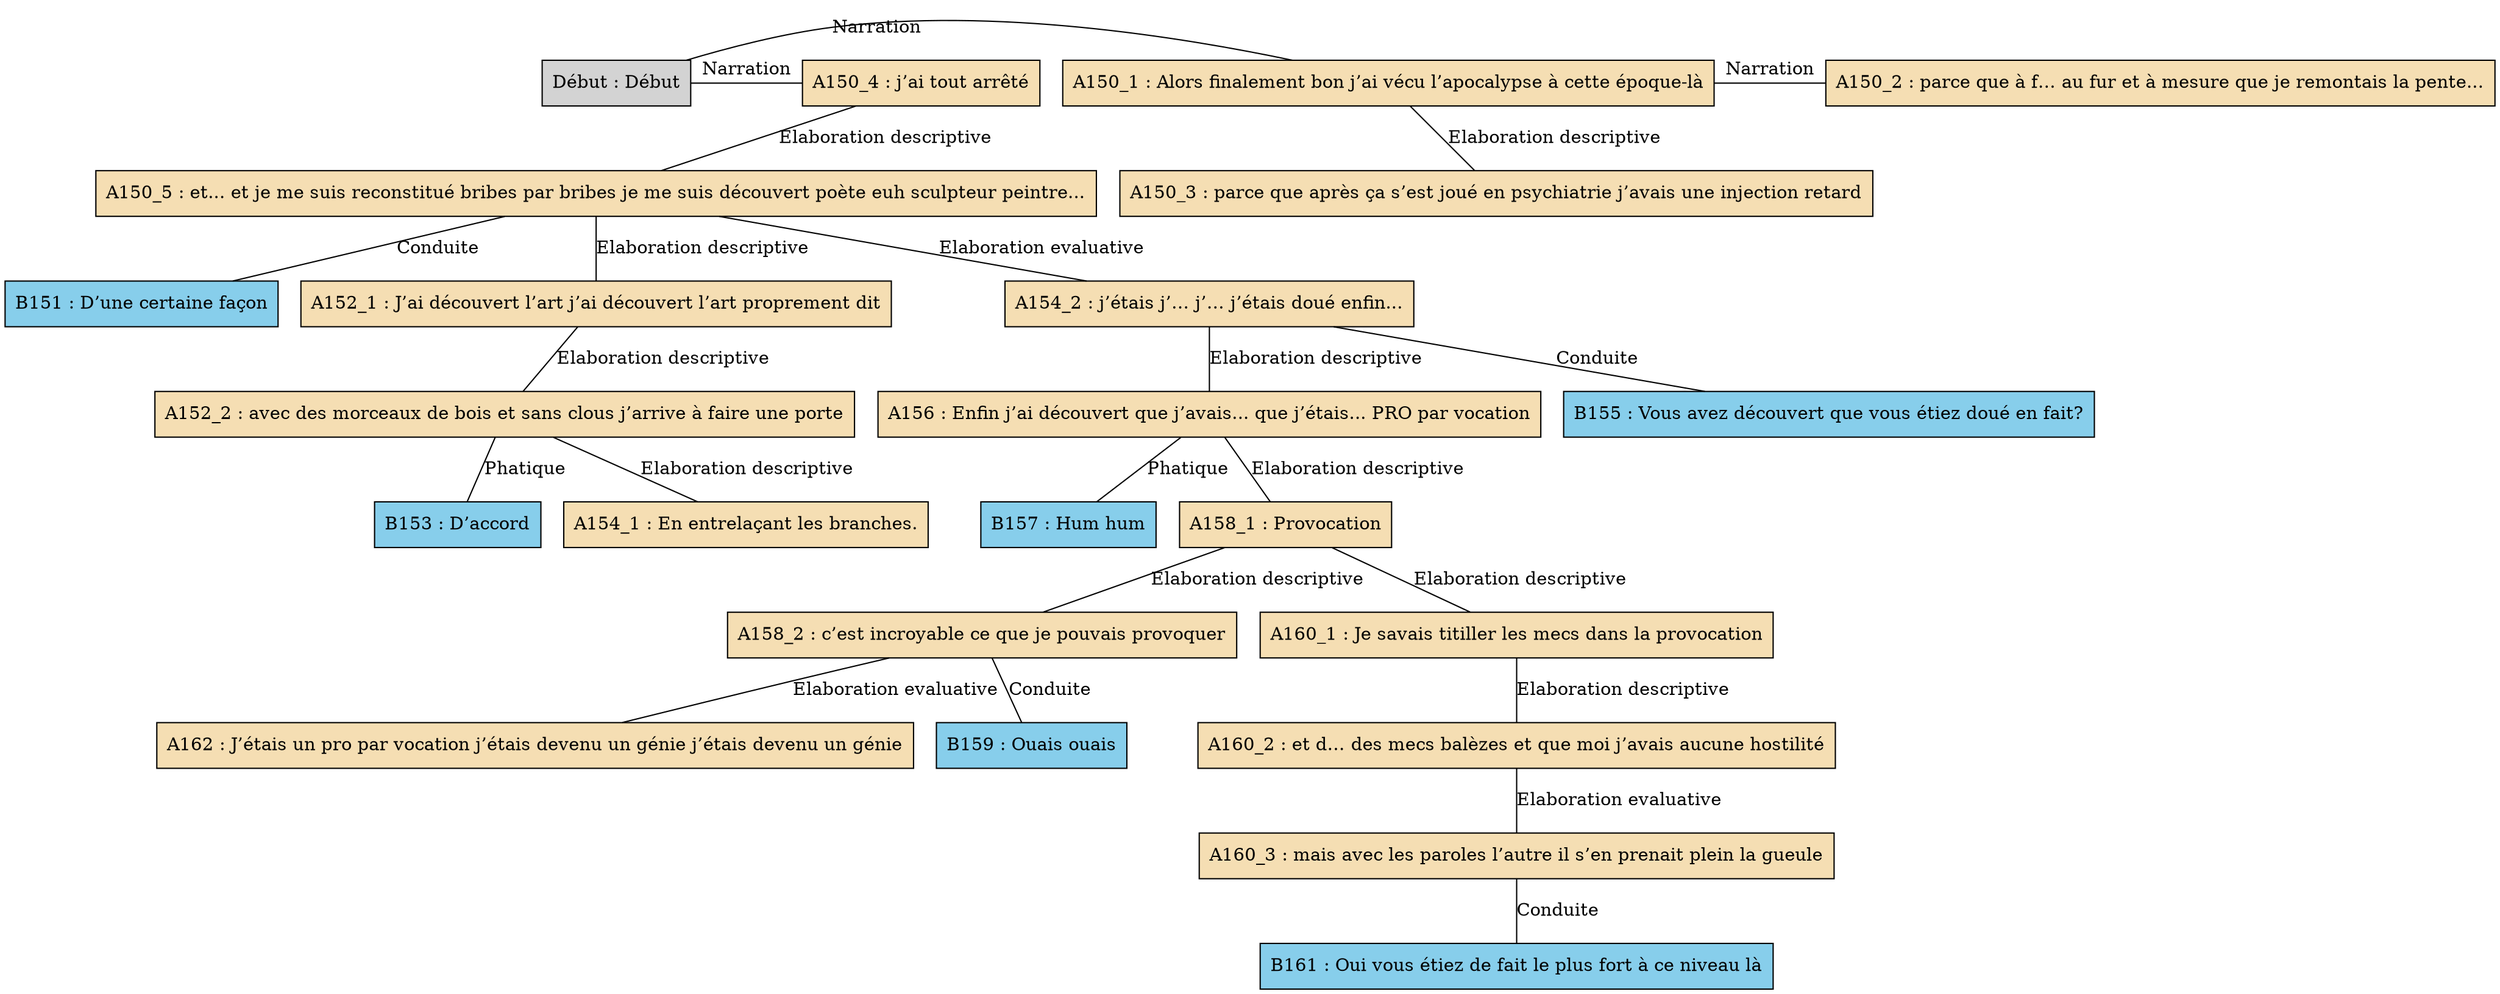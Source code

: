 digraph A03 {
	node [shape=box style=filled]
	"Début" [label="Début : Début"]
	A150_1 [label="A150_1 : Alors finalement bon j’ai vécu l’apocalypse à cette époque-là" fillcolor=wheat]
	A150_2 [label="A150_2 : parce que à f… au fur et à mesure que je remontais la pente..." fillcolor=wheat]
	A150_3 [label="A150_3 : parce que après ça s’est joué en psychiatrie j’avais une injection retard" fillcolor=wheat]
	A150_4 [label="A150_4 : j’ai tout arrêté" fillcolor=wheat]
	A150_5 [label="A150_5 : et... et je me suis reconstitué bribes par bribes je me suis découvert poète euh sculpteur peintre..." fillcolor=wheat]
	B151 [label="B151 : D’une certaine façon" fillcolor=skyblue]
	A152_1 [label="A152_1 : J’ai découvert l’art j’ai découvert l’art proprement dit" fillcolor=wheat]
	A152_2 [label="A152_2 : avec des morceaux de bois et sans clous j’arrive à faire une porte" fillcolor=wheat]
	B153 [label="B153 : D’accord" fillcolor=skyblue]
	A154_1 [label="A154_1 : En entrelaçant les branches." fillcolor=wheat]
	A154_2 [label="A154_2 : j’étais j’… j’… j’étais doué enfin..." fillcolor=wheat]
	B155 [label="B155 : Vous avez découvert que vous étiez doué en fait?" fillcolor=skyblue]
	A156 [label="A156 : Enfin j’ai découvert que j’avais... que j’étais... PRO par vocation" fillcolor=wheat]
	B157 [label="B157 : Hum hum" fillcolor=skyblue]
	A158_1 [label="A158_1 : Provocation" fillcolor=wheat]
	A158_2 [label="A158_2 : c’est incroyable ce que je pouvais provoquer" fillcolor=wheat]
	B159 [label="B159 : Ouais ouais" fillcolor=skyblue]
	A160_1 [label="A160_1 : Je savais titiller les mecs dans la provocation" fillcolor=wheat]
	A160_2 [label="A160_2 : et d… des mecs balèzes et que moi j’avais aucune hostilité" fillcolor=wheat]
	A160_3 [label="A160_3 : mais avec les paroles l’autre il s’en prenait plein la gueule" fillcolor=wheat]
	B161 [label="B161 : Oui vous étiez de fait le plus fort à ce niveau là" fillcolor=skyblue]
	A162 [label="A162 : J’étais un pro par vocation j’étais devenu un génie j’étais devenu un génie" fillcolor=wheat]
	{
		rank=same
		"Début"
		A150_1
		"Début" -> A150_1 [label=Narration dir=none]
	}
	{
		rank=same
		A150_1
		A150_2
		A150_1 -> A150_2 [label=Narration dir=none]
	}
	A150_1 -> A150_3 [label="Elaboration descriptive" dir=none]
	{
		rank=same
		"Début"
		A150_4
		"Début" -> A150_4 [label=Narration dir=none]
	}
	A150_4 -> A150_5 [label="Elaboration descriptive" dir=none]
	A150_5 -> B151 [label=Conduite dir=none]
	A150_5 -> A152_1 [label="Elaboration descriptive" dir=none]
	A152_1 -> A152_2 [label="Elaboration descriptive" dir=none]
	A152_2 -> B153 [label=Phatique dir=none]
	A152_2 -> A154_1 [label="Elaboration descriptive" dir=none]
	A150_5 -> A154_2 [label="Elaboration evaluative" dir=none]
	A154_2 -> B155 [label=Conduite dir=none]
	A154_2 -> A156 [label="Elaboration descriptive" dir=none]
	A156 -> B157 [label=Phatique dir=none]
	A156 -> A158_1 [label="Elaboration descriptive" dir=none]
	A158_1 -> A158_2 [label="Elaboration descriptive" dir=none]
	A158_2 -> B159 [label=Conduite dir=none]
	A158_1 -> A160_1 [label="Elaboration descriptive" dir=none]
	A160_1 -> A160_2 [label="Elaboration descriptive" dir=none]
	A160_2 -> A160_3 [label="Elaboration evaluative" dir=none]
	A160_3 -> B161 [label=Conduite dir=none]
	A158_2 -> A162 [label="Elaboration evaluative" dir=none]
}
